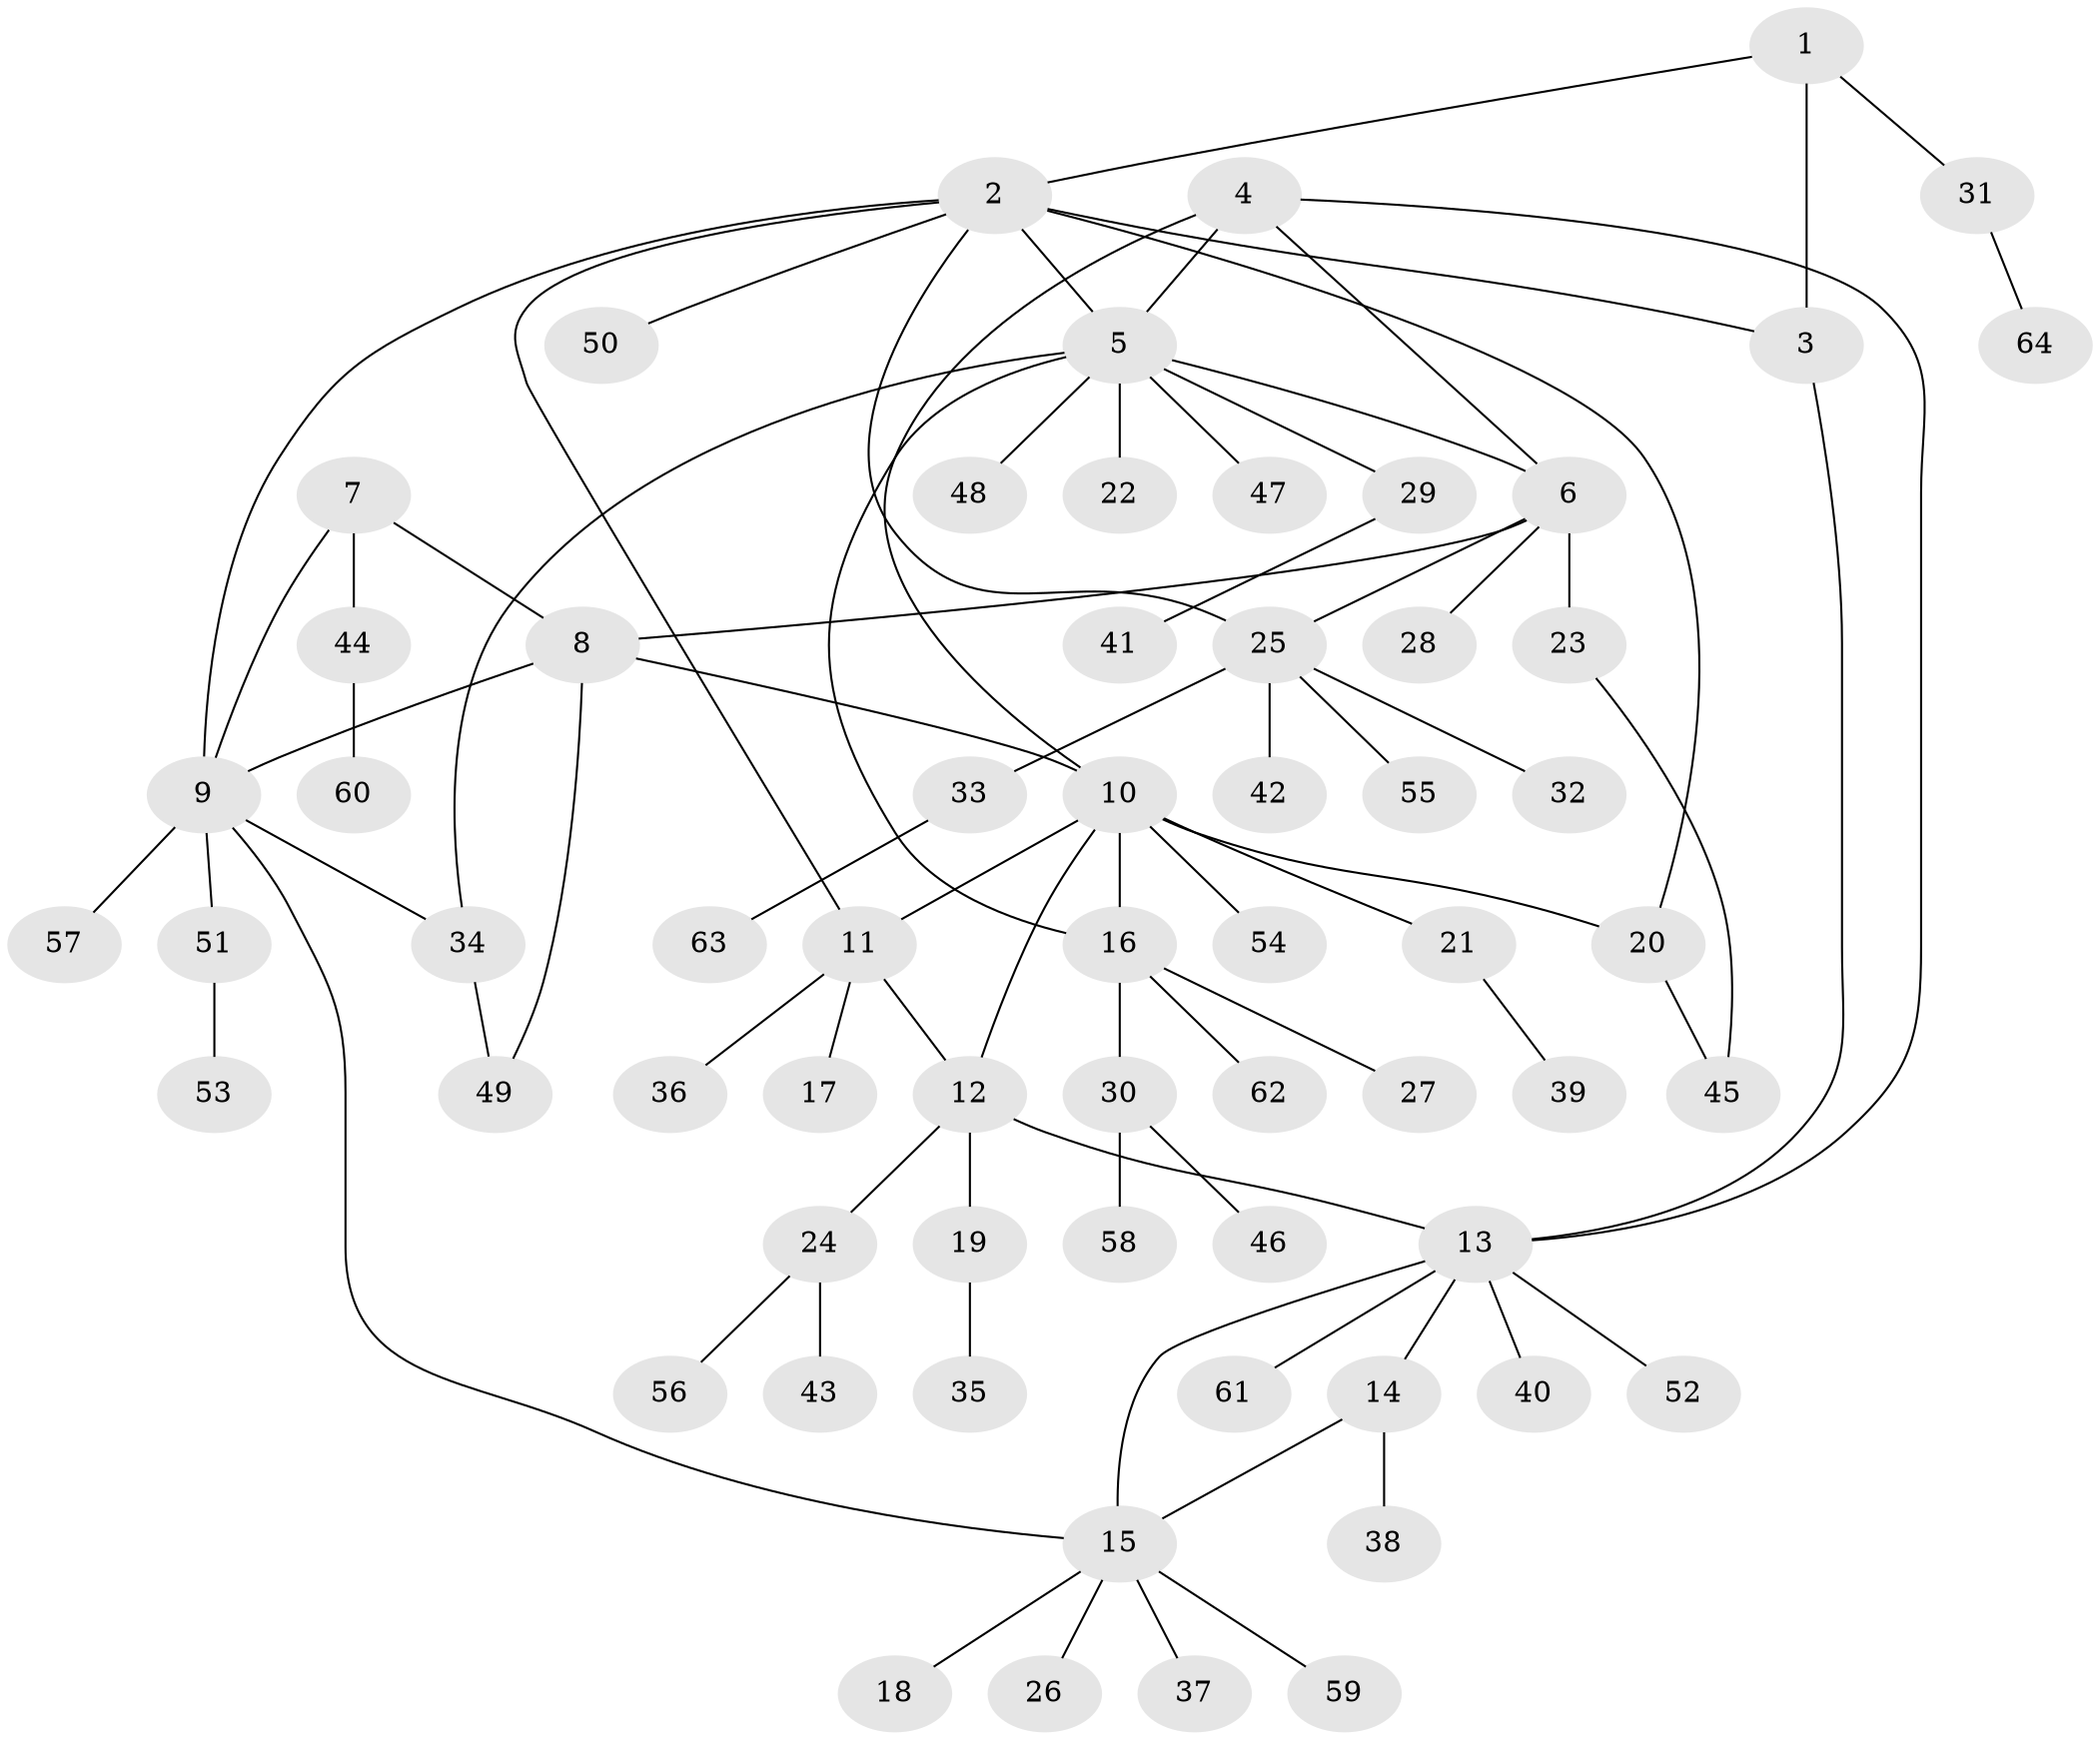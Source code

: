 // coarse degree distribution, {8: 0.044444444444444446, 2: 0.13333333333333333, 3: 0.06666666666666667, 12: 0.022222222222222223, 7: 0.044444444444444446, 4: 0.06666666666666667, 5: 0.044444444444444446, 6: 0.022222222222222223, 1: 0.5555555555555556}
// Generated by graph-tools (version 1.1) at 2025/42/03/06/25 10:42:13]
// undirected, 64 vertices, 80 edges
graph export_dot {
graph [start="1"]
  node [color=gray90,style=filled];
  1;
  2;
  3;
  4;
  5;
  6;
  7;
  8;
  9;
  10;
  11;
  12;
  13;
  14;
  15;
  16;
  17;
  18;
  19;
  20;
  21;
  22;
  23;
  24;
  25;
  26;
  27;
  28;
  29;
  30;
  31;
  32;
  33;
  34;
  35;
  36;
  37;
  38;
  39;
  40;
  41;
  42;
  43;
  44;
  45;
  46;
  47;
  48;
  49;
  50;
  51;
  52;
  53;
  54;
  55;
  56;
  57;
  58;
  59;
  60;
  61;
  62;
  63;
  64;
  1 -- 2;
  1 -- 3;
  1 -- 31;
  2 -- 3;
  2 -- 5;
  2 -- 9;
  2 -- 11;
  2 -- 20;
  2 -- 25;
  2 -- 50;
  3 -- 13;
  4 -- 5;
  4 -- 6;
  4 -- 10;
  4 -- 13;
  5 -- 6;
  5 -- 16;
  5 -- 22;
  5 -- 29;
  5 -- 34;
  5 -- 47;
  5 -- 48;
  6 -- 8;
  6 -- 23;
  6 -- 25;
  6 -- 28;
  7 -- 8;
  7 -- 9;
  7 -- 44;
  8 -- 9;
  8 -- 10;
  8 -- 49;
  9 -- 15;
  9 -- 34;
  9 -- 51;
  9 -- 57;
  10 -- 11;
  10 -- 12;
  10 -- 16;
  10 -- 20;
  10 -- 21;
  10 -- 54;
  11 -- 12;
  11 -- 17;
  11 -- 36;
  12 -- 13;
  12 -- 19;
  12 -- 24;
  13 -- 14;
  13 -- 15;
  13 -- 40;
  13 -- 52;
  13 -- 61;
  14 -- 15;
  14 -- 38;
  15 -- 18;
  15 -- 26;
  15 -- 37;
  15 -- 59;
  16 -- 27;
  16 -- 30;
  16 -- 62;
  19 -- 35;
  20 -- 45;
  21 -- 39;
  23 -- 45;
  24 -- 43;
  24 -- 56;
  25 -- 32;
  25 -- 33;
  25 -- 42;
  25 -- 55;
  29 -- 41;
  30 -- 46;
  30 -- 58;
  31 -- 64;
  33 -- 63;
  34 -- 49;
  44 -- 60;
  51 -- 53;
}

